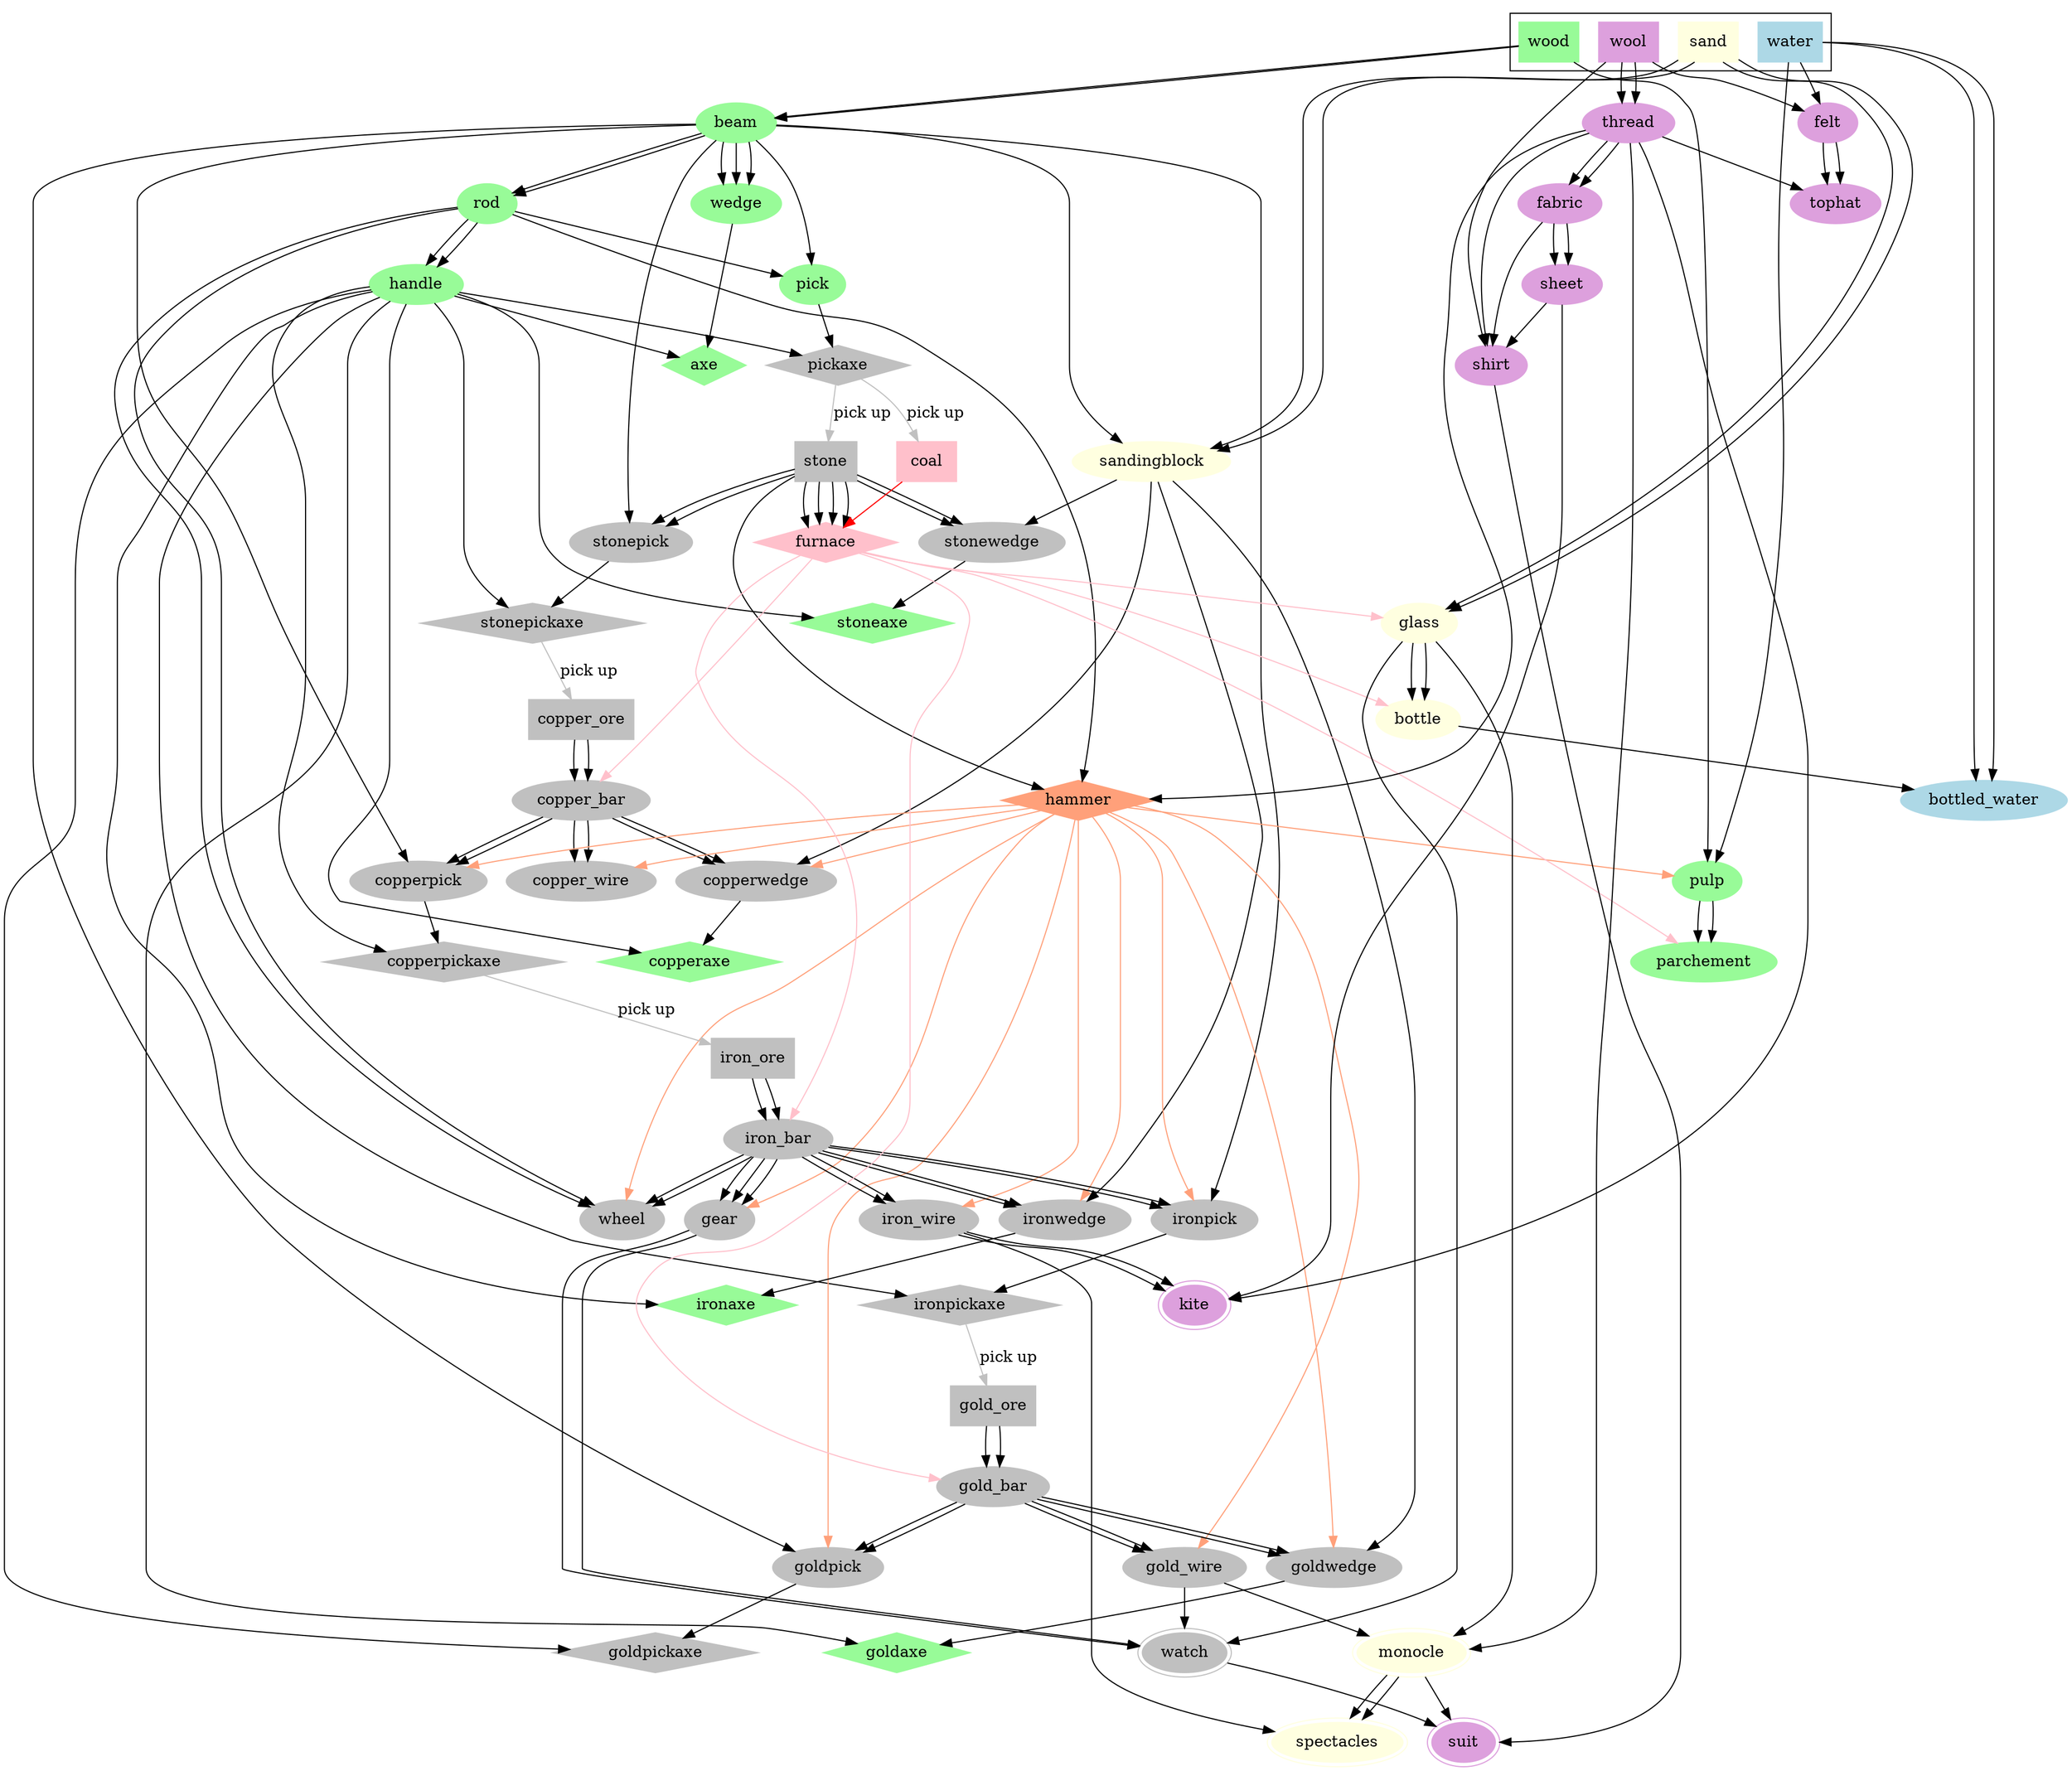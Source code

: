 digraph techtree {
wood -> beam;
wood -> beam;
beam -> rod;
beam -> rod;
beam -> pick;
rod -> pick;
beam -> wedge;
beam -> wedge;
beam -> wedge;
rod -> handle;
rod -> handle;
pick -> pickaxe;
handle -> pickaxe;
wedge -> axe;
handle -> axe;

beam -> sandingblock;
sand -> sandingblock;
sand -> sandingblock;

sandingblock -> stonewedge;
stone -> stonewedge;
stone -> stonewedge;
stonewedge -> stoneaxe;
handle -> stoneaxe;

beam -> stonepick;
stone -> stonepick;
stone -> stonepick;
stonepick -> stonepickaxe;
handle -> stonepickaxe;

sandingblock -> copperwedge;
copper_bar -> copperwedge;
copper_bar -> copperwedge;
hammer -> copperwedge [color=lightsalmon];
copperwedge -> copperaxe;
handle -> copperaxe;

beam -> copperpick;
copper_bar -> copperpick;
copper_bar -> copperpick;
hammer -> copperpick [color=lightsalmon];
copperpick -> copperpickaxe;
handle -> copperpickaxe;

sandingblock -> ironwedge;
iron_bar -> ironwedge;
iron_bar -> ironwedge;
hammer -> ironwedge [color=lightsalmon];
ironwedge -> ironaxe;
handle -> ironaxe;

beam -> ironpick;
iron_bar -> ironpick;
iron_bar -> ironpick;
hammer -> ironpick [color=lightsalmon];
ironpick -> ironpickaxe;
handle -> ironpickaxe;

sandingblock -> goldwedge;
gold_bar -> goldwedge;
gold_bar -> goldwedge;
hammer -> goldwedge [color=lightsalmon];
goldwedge -> goldaxe;
handle -> goldaxe;

beam -> goldpick;
gold_bar -> goldpick;
gold_bar -> goldpick;
hammer -> goldpick [color=lightsalmon];
goldpick -> goldpickaxe;
handle -> goldpickaxe;


stone -> furnace;
stone -> furnace;
stone -> furnace;
stone -> furnace;
iron_ore -> iron_bar;
iron_ore -> iron_bar;
coal -> furnace [color=red];
furnace -> iron_bar  [color=pink];
copper_ore -> copper_bar;
copper_ore -> copper_bar;
furnace -> copper_bar [color=pink];
gold_ore -> gold_bar;
gold_ore -> gold_bar;
furnace -> gold_bar [color=pink];

iron_bar -> gear;
iron_bar -> gear;
iron_bar -> gear;
stone -> hammer;
rod -> hammer;
thread -> hammer;
iron_bar -> iron_wire;
iron_bar -> iron_wire;
hammer -> iron_wire [color=lightsalmon];
copper_bar -> copper_wire;
copper_bar -> copper_wire;
hammer -> copper_wire [color=lightsalmon];
gold_bar -> gold_wire;
gold_bar -> gold_wire;
hammer -> gold_wire [color=lightsalmon];
sand -> glass;
furnace -> glass [color=pink];
sand -> glass;
glass -> bottle;
glass -> bottle;
furnace -> bottle  [color=pink];
wool -> thread;
wool -> thread;
thread -> fabric;
thread -> fabric;
fabric -> sheet;
fabric -> sheet;
thread -> shirt;
wool -> shirt;
fabric -> shirt;
sheet -> shirt;
pickaxe -> stone [label="pick up", color=gray];
pickaxe -> coal [label="pick up", color=gray];
stonepickaxe -> copper_ore  [label="pick up", color=gray];
copperpickaxe -> iron_ore [label="pick up", color=gray];
ironpickaxe -> gold_ore [label="pick up", color=gray];
iron_bar -> wheel;
iron_bar -> wheel;
rod -> wheel;
rod -> wheel;
hammer -> gear [color=lightsalmon];
hammer -> wheel [color=lightsalmon];
water -> bottled_water;
water -> bottled_water;
bottle -> bottled_water;

glass -> monocle;
gold_wire -> monocle;
thread -> monocle;
gear -> watch;
gear -> watch;
glass -> watch;
gold_wire -> watch;
monocle -> suit;
watch -> suit;
shirt -> suit;
monocle -> spectacles;
monocle -> spectacles;
iron_wire -> spectacles;
sheet -> kite;
iron_wire -> kite;
iron_wire -> kite;
thread -> kite;

kite [peripheries=2];
spectacles [peripheries=2];
monocle [peripheries=2];
watch [peripheries=2];
suit [peripheries=2];

subgraph cluster{
wood;
wool;
sand;
water;
}

wood [color=palegreen,style=filled,shape=box];
water [color=lightblue,style=filled,shape=box];
stone [color=gray,style=filled,shape=box];
copper_ore [color=gray,style=filled,shape=box];
iron_ore [color=gray,style=filled,shape=box];
gold_ore [color=gray,style=filled,shape=box];
wool [color=plum,style=filled,shape=box];
sand [color=lightyellow,style=filled,shape=box];
coal [color=pink,style=filled,shape=box];

axe [color=palegreen,style=filled,shape=diamond];
stoneaxe [color=palegreen,style=filled,shape=diamond];
copperaxe [color=palegreen,style=filled,shape=diamond];
ironaxe [color=palegreen,style=filled,shape=diamond];
goldaxe [color=palegreen,style=filled,shape=diamond];

pickaxe [color=gray,style=filled,shape=diamond];
stonepickaxe [color=gray,style=filled,shape=diamond];
copperpickaxe [color=gray,style=filled,shape=diamond];
ironpickaxe [color=gray,style=filled,shape=diamond];
goldpickaxe [color=gray,style=filled,shape=diamond];

hammer [color=lightsalmon,style=filled,shape=diamond];
furnace [color=pink,style=filled,shape=diamond];

thread [color=plum,style=filled];
fabric [color=plum,style=filled];
sheet [color=plum,style=filled];
shirt [color=plum,style=filled];

beam [color=palegreen,style=filled];
rod [color=palegreen,style=filled];
wedge [color=palegreen,style=filled];
pick [color=palegreen,style=filled];
handle [color=palegreen,style=filled];
pulp [color=palegreen,style=filled];
parchement [color=palegreen,style=filled];

glass [color=lightyellow,style=filled];
bottle [color=lightyellow,style=filled];
sandingblock [color=lightyellow,style=filled];

stonewedge [color=gray,style=filled];
stonepick [color=gray,style=filled];
copper_bar [color=gray,style=filled];
copperwedge [color=gray,style=filled];
copperpick [color=gray,style=filled];
copper_wire [color=gray,style=filled];
iron_bar [color=gray,style=filled];
ironwedge [color=gray,style=filled];
ironpick [color=gray,style=filled];
iron_wire [color=gray,style=filled];
gold_bar [color=gray,style=filled];
goldwedge [color=gray,style=filled];
goldpick [color=gray,style=filled];
gold_wire [color=gray,style=filled];

gear [color=gray,style=filled];
wheel [color=gray,style=filled];
bottled_water [color=lightblue,style=filled];

monocle [color=lightyellow,style=filled];
spectacles [color=lightyellow,style=filled];
watch [color=gray,style=filled];
kite [color=plum,style=filled];
suit [color=plum,style=filled];
felt [color=plum,style=filled];
tophat [color=plum,style=filled];

hammer -> pulp [color=lightsalmon];
water -> pulp;
wood -> pulp;

water -> felt;
wool -> felt;

furnace -> parchement [color=pink];
pulp -> parchement;
pulp -> parchement;

felt -> tophat;
felt -> tophat;
thread -> tophat;

}